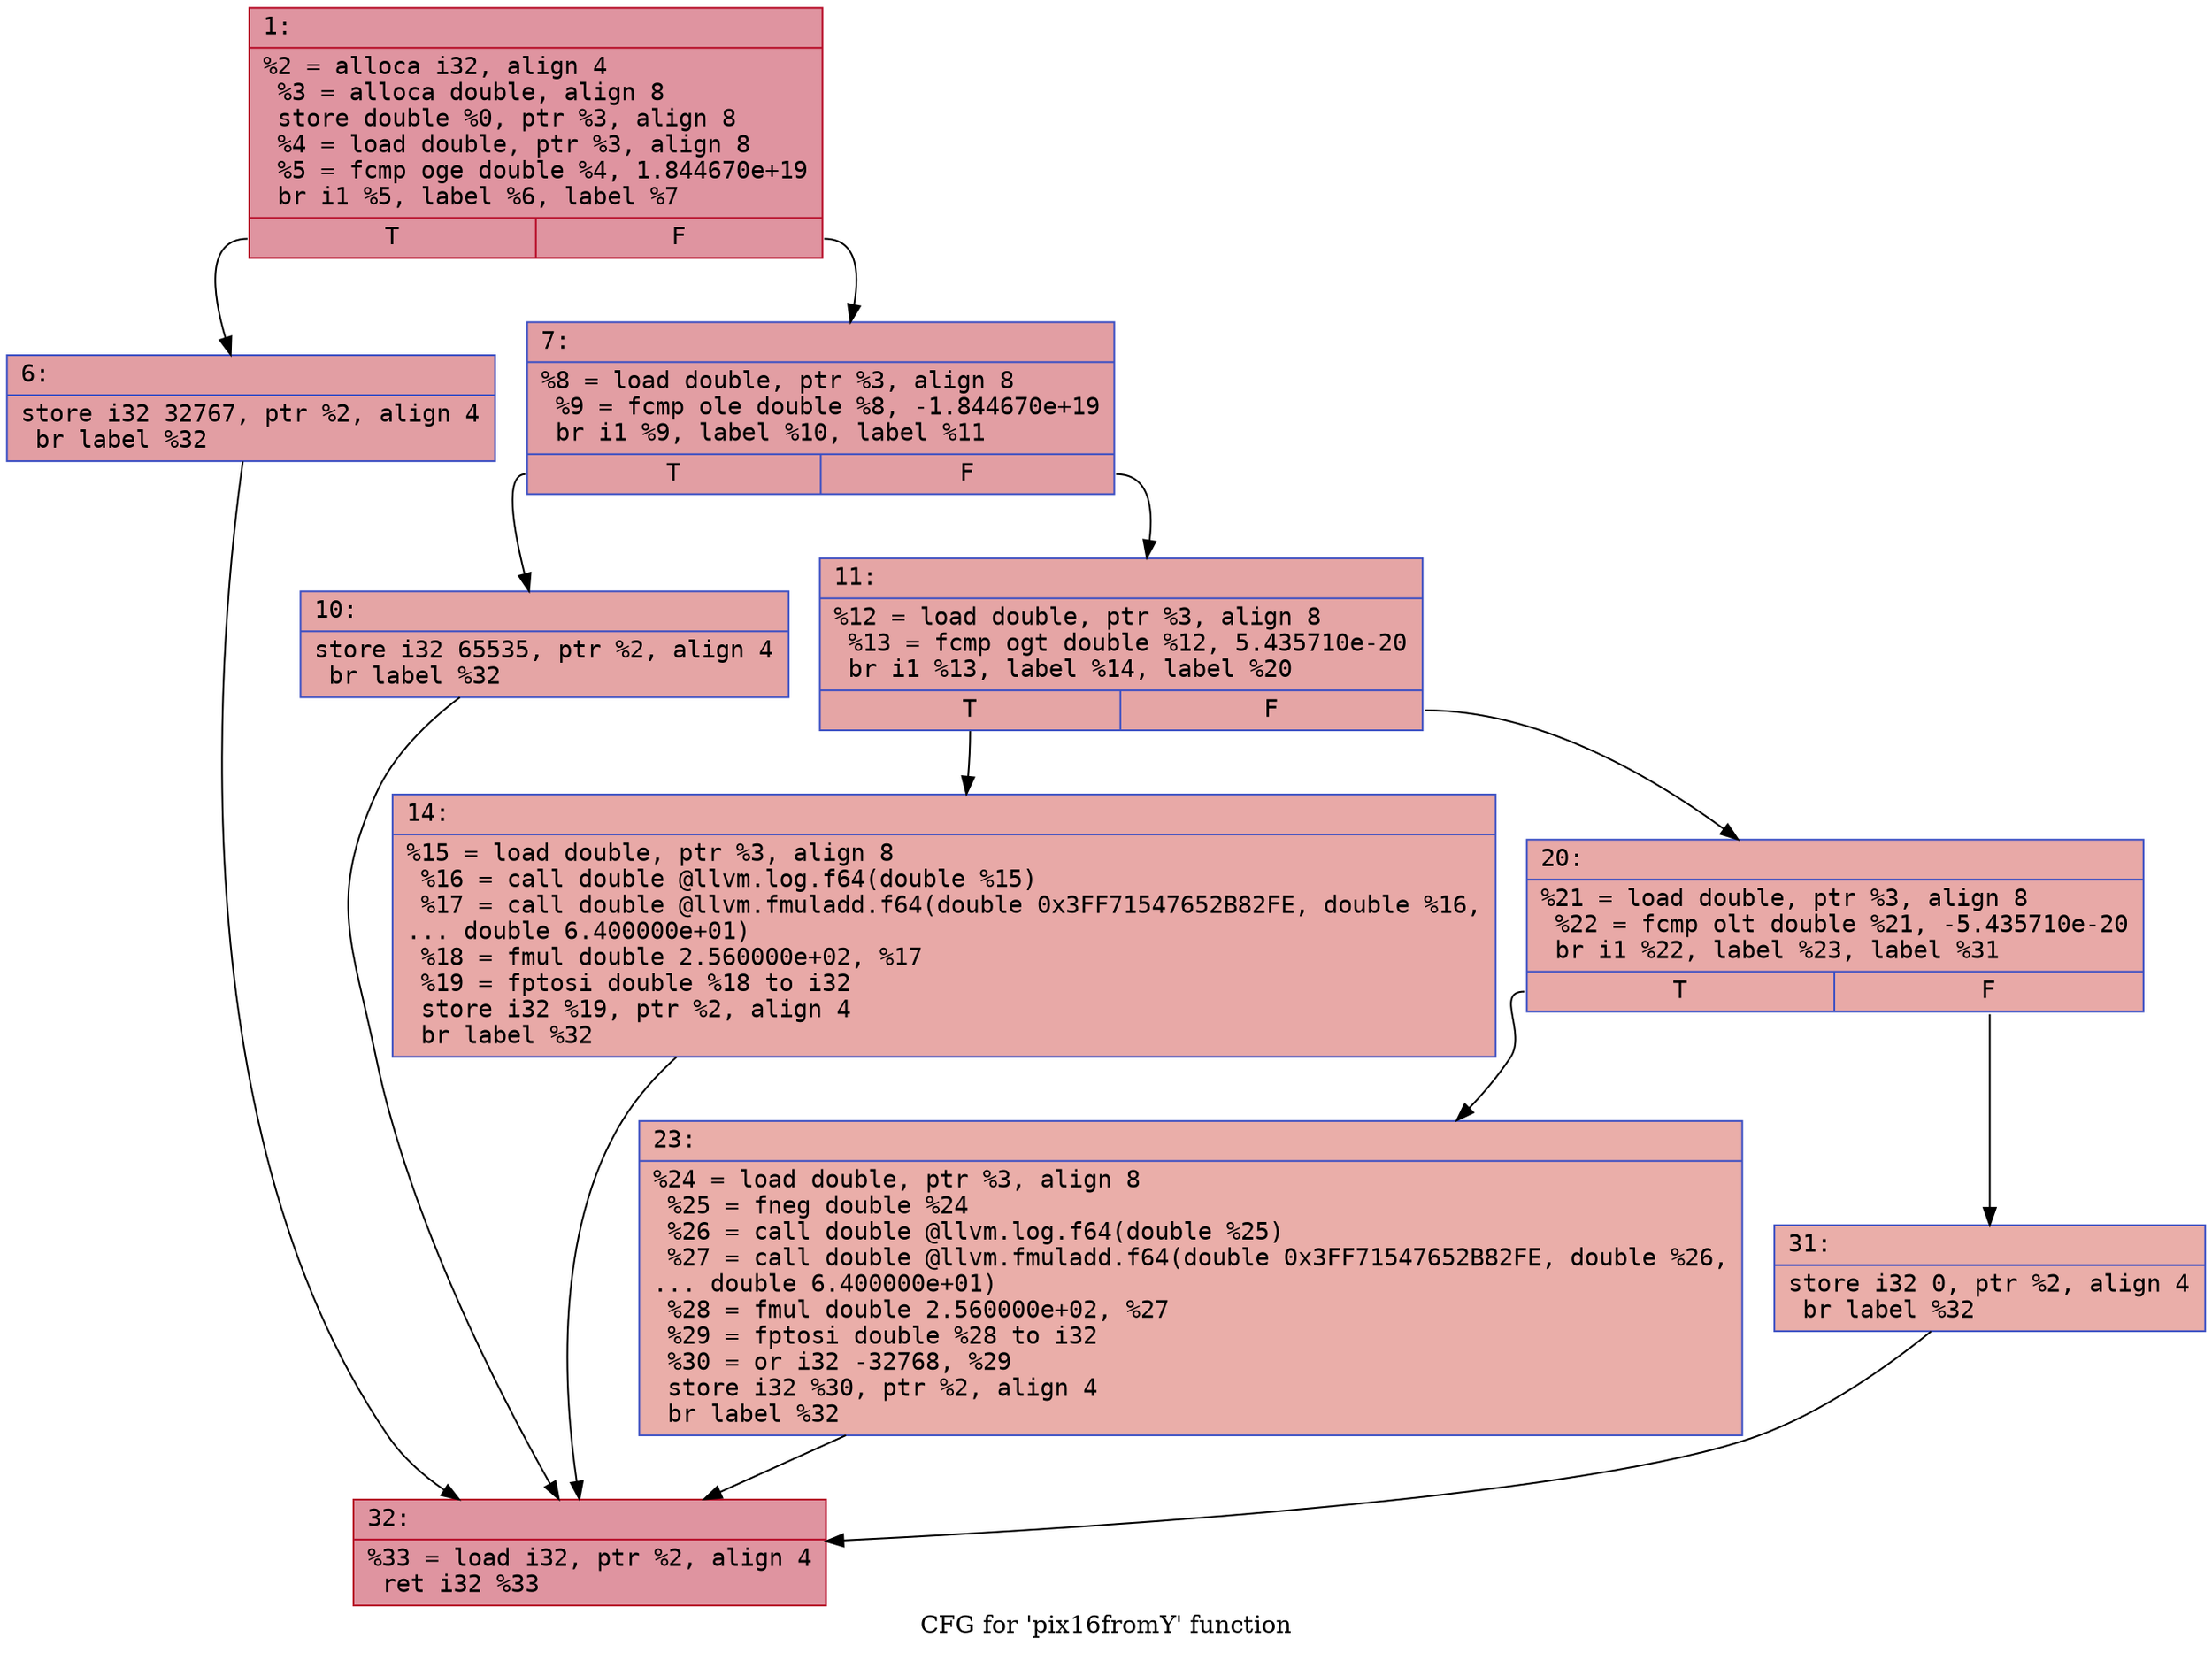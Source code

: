 digraph "CFG for 'pix16fromY' function" {
	label="CFG for 'pix16fromY' function";

	Node0x6000006391d0 [shape=record,color="#b70d28ff", style=filled, fillcolor="#b70d2870" fontname="Courier",label="{1:\l|  %2 = alloca i32, align 4\l  %3 = alloca double, align 8\l  store double %0, ptr %3, align 8\l  %4 = load double, ptr %3, align 8\l  %5 = fcmp oge double %4, 1.844670e+19\l  br i1 %5, label %6, label %7\l|{<s0>T|<s1>F}}"];
	Node0x6000006391d0:s0 -> Node0x600000639220[tooltip="1 -> 6\nProbability 50.00%" ];
	Node0x6000006391d0:s1 -> Node0x600000639270[tooltip="1 -> 7\nProbability 50.00%" ];
	Node0x600000639220 [shape=record,color="#3d50c3ff", style=filled, fillcolor="#be242e70" fontname="Courier",label="{6:\l|  store i32 32767, ptr %2, align 4\l  br label %32\l}"];
	Node0x600000639220 -> Node0x6000006394a0[tooltip="6 -> 32\nProbability 100.00%" ];
	Node0x600000639270 [shape=record,color="#3d50c3ff", style=filled, fillcolor="#be242e70" fontname="Courier",label="{7:\l|  %8 = load double, ptr %3, align 8\l  %9 = fcmp ole double %8, -1.844670e+19\l  br i1 %9, label %10, label %11\l|{<s0>T|<s1>F}}"];
	Node0x600000639270:s0 -> Node0x6000006392c0[tooltip="7 -> 10\nProbability 50.00%" ];
	Node0x600000639270:s1 -> Node0x600000639310[tooltip="7 -> 11\nProbability 50.00%" ];
	Node0x6000006392c0 [shape=record,color="#3d50c3ff", style=filled, fillcolor="#c5333470" fontname="Courier",label="{10:\l|  store i32 65535, ptr %2, align 4\l  br label %32\l}"];
	Node0x6000006392c0 -> Node0x6000006394a0[tooltip="10 -> 32\nProbability 100.00%" ];
	Node0x600000639310 [shape=record,color="#3d50c3ff", style=filled, fillcolor="#c5333470" fontname="Courier",label="{11:\l|  %12 = load double, ptr %3, align 8\l  %13 = fcmp ogt double %12, 5.435710e-20\l  br i1 %13, label %14, label %20\l|{<s0>T|<s1>F}}"];
	Node0x600000639310:s0 -> Node0x600000639360[tooltip="11 -> 14\nProbability 50.00%" ];
	Node0x600000639310:s1 -> Node0x6000006393b0[tooltip="11 -> 20\nProbability 50.00%" ];
	Node0x600000639360 [shape=record,color="#3d50c3ff", style=filled, fillcolor="#ca3b3770" fontname="Courier",label="{14:\l|  %15 = load double, ptr %3, align 8\l  %16 = call double @llvm.log.f64(double %15)\l  %17 = call double @llvm.fmuladd.f64(double 0x3FF71547652B82FE, double %16,\l... double 6.400000e+01)\l  %18 = fmul double 2.560000e+02, %17\l  %19 = fptosi double %18 to i32\l  store i32 %19, ptr %2, align 4\l  br label %32\l}"];
	Node0x600000639360 -> Node0x6000006394a0[tooltip="14 -> 32\nProbability 100.00%" ];
	Node0x6000006393b0 [shape=record,color="#3d50c3ff", style=filled, fillcolor="#ca3b3770" fontname="Courier",label="{20:\l|  %21 = load double, ptr %3, align 8\l  %22 = fcmp olt double %21, -5.435710e-20\l  br i1 %22, label %23, label %31\l|{<s0>T|<s1>F}}"];
	Node0x6000006393b0:s0 -> Node0x600000639400[tooltip="20 -> 23\nProbability 50.00%" ];
	Node0x6000006393b0:s1 -> Node0x600000639450[tooltip="20 -> 31\nProbability 50.00%" ];
	Node0x600000639400 [shape=record,color="#3d50c3ff", style=filled, fillcolor="#d0473d70" fontname="Courier",label="{23:\l|  %24 = load double, ptr %3, align 8\l  %25 = fneg double %24\l  %26 = call double @llvm.log.f64(double %25)\l  %27 = call double @llvm.fmuladd.f64(double 0x3FF71547652B82FE, double %26,\l... double 6.400000e+01)\l  %28 = fmul double 2.560000e+02, %27\l  %29 = fptosi double %28 to i32\l  %30 = or i32 -32768, %29\l  store i32 %30, ptr %2, align 4\l  br label %32\l}"];
	Node0x600000639400 -> Node0x6000006394a0[tooltip="23 -> 32\nProbability 100.00%" ];
	Node0x600000639450 [shape=record,color="#3d50c3ff", style=filled, fillcolor="#d0473d70" fontname="Courier",label="{31:\l|  store i32 0, ptr %2, align 4\l  br label %32\l}"];
	Node0x600000639450 -> Node0x6000006394a0[tooltip="31 -> 32\nProbability 100.00%" ];
	Node0x6000006394a0 [shape=record,color="#b70d28ff", style=filled, fillcolor="#b70d2870" fontname="Courier",label="{32:\l|  %33 = load i32, ptr %2, align 4\l  ret i32 %33\l}"];
}

